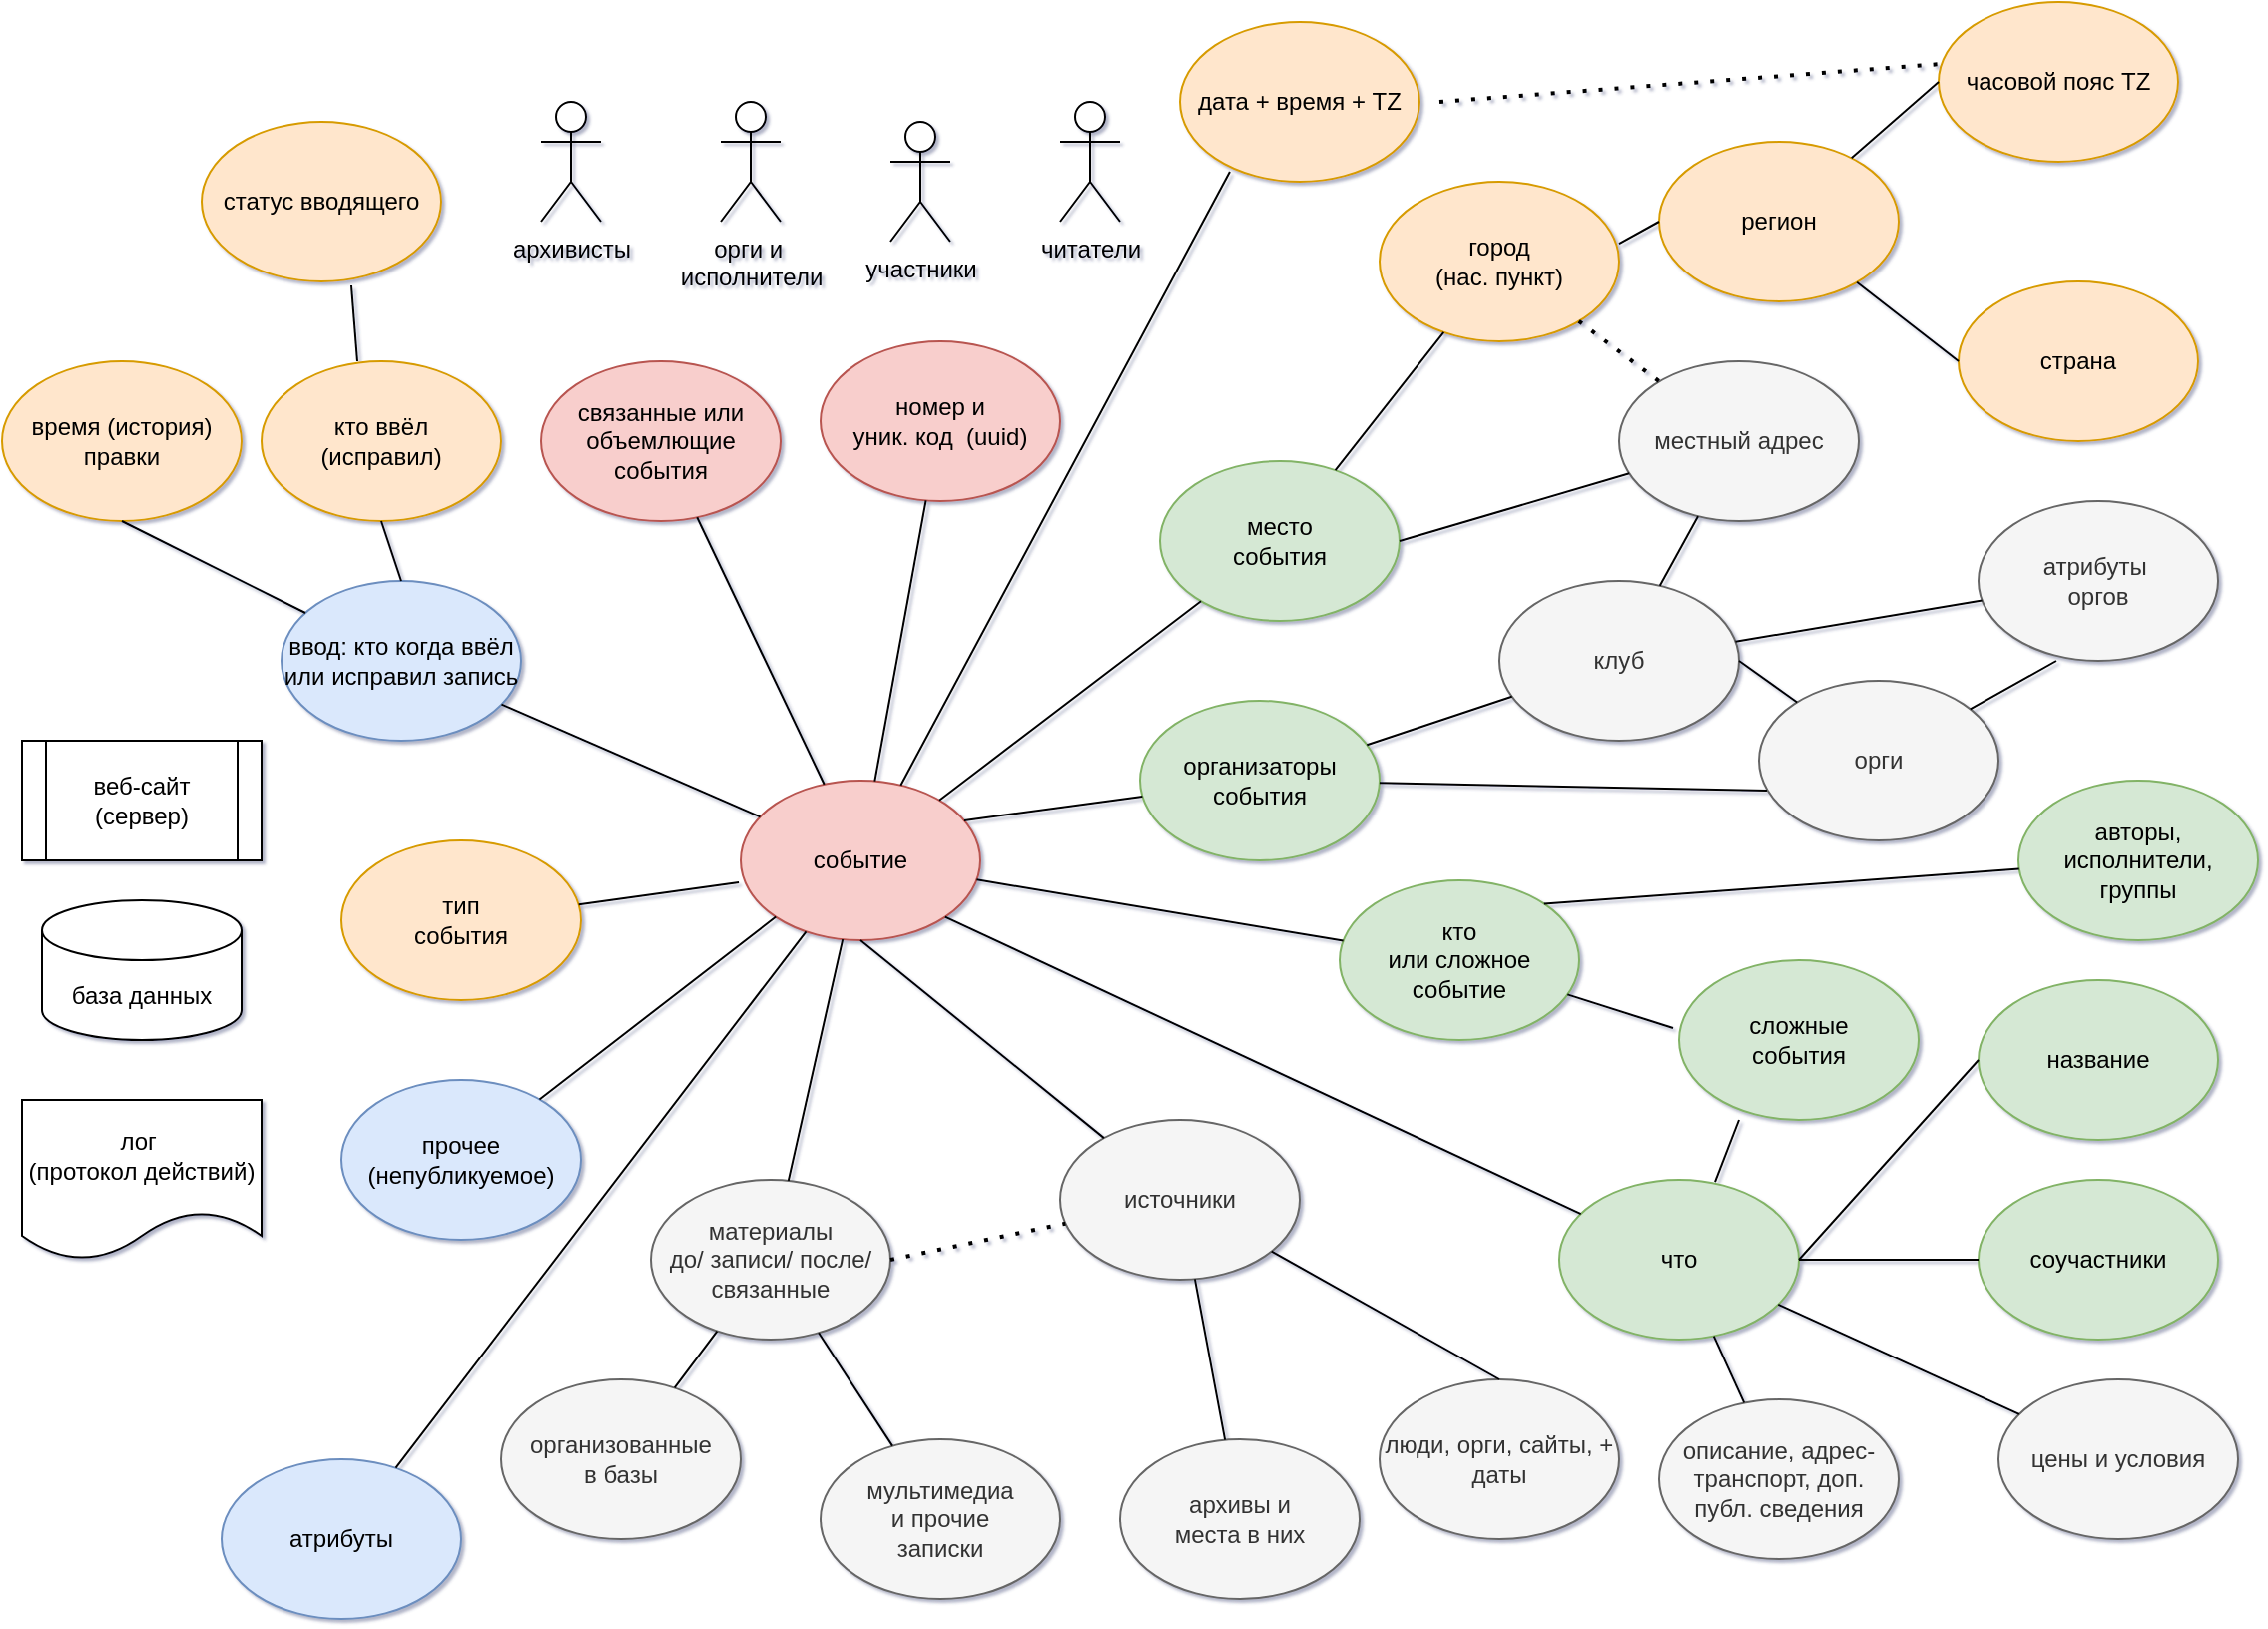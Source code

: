 <mxfile version="13.9.9" type="device"><diagram id="Br7_3WXpULFZTGZwUV7n" name="Страница 1"><mxGraphModel dx="1422" dy="1643" grid="1" gridSize="10" guides="1" tooltips="1" connect="1" arrows="1" fold="1" page="1" pageScale="1" pageWidth="1169" pageHeight="827" math="0" shadow="1"><root><mxCell id="0"/><mxCell id="1" parent="0"/><mxCell id="6_JyplcwerlIhShQHpBv-1" value="событие" style="ellipse;whiteSpace=wrap;html=1;fillColor=#f8cecc;strokeColor=#b85450;" parent="1" vertex="1"><mxGeometry x="390" y="370" width="120" height="80" as="geometry"/></mxCell><mxCell id="6_JyplcwerlIhShQHpBv-2" value="место&lt;br&gt;события" style="ellipse;whiteSpace=wrap;html=1;fillColor=#d5e8d4;strokeColor=#82b366;" parent="1" vertex="1"><mxGeometry x="600" y="210" width="120" height="80" as="geometry"/></mxCell><mxCell id="6_JyplcwerlIhShQHpBv-3" value="дата + время + TZ" style="ellipse;whiteSpace=wrap;html=1;fillColor=#ffe6cc;strokeColor=#d79b00;" parent="1" vertex="1"><mxGeometry x="610" y="-10" width="120" height="80" as="geometry"/></mxCell><mxCell id="6_JyplcwerlIhShQHpBv-4" value="кто &lt;br&gt;или сложное событие" style="ellipse;whiteSpace=wrap;html=1;fillColor=#d5e8d4;strokeColor=#82b366;" parent="1" vertex="1"><mxGeometry x="690" y="420" width="120" height="80" as="geometry"/></mxCell><mxCell id="6_JyplcwerlIhShQHpBv-5" value="что" style="ellipse;whiteSpace=wrap;html=1;fillColor=#d5e8d4;strokeColor=#82b366;" parent="1" vertex="1"><mxGeometry x="800" y="570" width="120" height="80" as="geometry"/></mxCell><mxCell id="6_JyplcwerlIhShQHpBv-6" value="источники" style="ellipse;whiteSpace=wrap;html=1;fillColor=#f5f5f5;strokeColor=#666666;fontColor=#333333;" parent="1" vertex="1"><mxGeometry x="550" y="540" width="120" height="80" as="geometry"/></mxCell><mxCell id="6_JyplcwerlIhShQHpBv-7" value="город&lt;br&gt;(нас. пункт)" style="ellipse;whiteSpace=wrap;html=1;fillColor=#ffe6cc;strokeColor=#d79b00;" parent="1" vertex="1"><mxGeometry x="710" y="70" width="120" height="80" as="geometry"/></mxCell><mxCell id="6_JyplcwerlIhShQHpBv-8" value="регион" style="ellipse;whiteSpace=wrap;html=1;fillColor=#ffe6cc;strokeColor=#d79b00;" parent="1" vertex="1"><mxGeometry x="850" y="50" width="120" height="80" as="geometry"/></mxCell><mxCell id="6_JyplcwerlIhShQHpBv-9" value="страна" style="ellipse;whiteSpace=wrap;html=1;fillColor=#ffe6cc;strokeColor=#d79b00;" parent="1" vertex="1"><mxGeometry x="1000" y="120" width="120" height="80" as="geometry"/></mxCell><mxCell id="6_JyplcwerlIhShQHpBv-10" value="часовой пояс TZ" style="ellipse;whiteSpace=wrap;html=1;fillColor=#ffe6cc;strokeColor=#d79b00;" parent="1" vertex="1"><mxGeometry x="990" y="-20" width="120" height="80" as="geometry"/></mxCell><mxCell id="6_JyplcwerlIhShQHpBv-11" value="" style="endArrow=none;html=1;" parent="1" source="6_JyplcwerlIhShQHpBv-1" target="6_JyplcwerlIhShQHpBv-2" edge="1"><mxGeometry width="50" height="50" relative="1" as="geometry"><mxPoint x="310" y="180" as="sourcePoint"/><mxPoint x="360" y="130" as="targetPoint"/></mxGeometry></mxCell><mxCell id="6_JyplcwerlIhShQHpBv-12" value="" style="endArrow=none;html=1;" parent="1" source="6_JyplcwerlIhShQHpBv-2" target="6_JyplcwerlIhShQHpBv-7" edge="1"><mxGeometry width="50" height="50" relative="1" as="geometry"><mxPoint x="620" y="260" as="sourcePoint"/><mxPoint x="670" y="210" as="targetPoint"/></mxGeometry></mxCell><mxCell id="6_JyplcwerlIhShQHpBv-13" value="" style="endArrow=none;html=1;entryX=0;entryY=0.5;entryDx=0;entryDy=0;exitX=1;exitY=0.388;exitDx=0;exitDy=0;exitPerimeter=0;" parent="1" source="6_JyplcwerlIhShQHpBv-7" target="6_JyplcwerlIhShQHpBv-8" edge="1"><mxGeometry width="50" height="50" relative="1" as="geometry"><mxPoint x="730" y="110" as="sourcePoint"/><mxPoint x="840" y="210" as="targetPoint"/></mxGeometry></mxCell><mxCell id="6_JyplcwerlIhShQHpBv-14" value="" style="endArrow=none;html=1;entryX=0;entryY=0.5;entryDx=0;entryDy=0;" parent="1" source="6_JyplcwerlIhShQHpBv-8" target="6_JyplcwerlIhShQHpBv-9" edge="1"><mxGeometry width="50" height="50" relative="1" as="geometry"><mxPoint x="880" y="240" as="sourcePoint"/><mxPoint x="930" y="190" as="targetPoint"/></mxGeometry></mxCell><mxCell id="6_JyplcwerlIhShQHpBv-15" value="" style="endArrow=none;html=1;entryX=0;entryY=0.5;entryDx=0;entryDy=0;" parent="1" source="6_JyplcwerlIhShQHpBv-8" target="6_JyplcwerlIhShQHpBv-10" edge="1"><mxGeometry width="50" height="50" relative="1" as="geometry"><mxPoint x="880" y="250" as="sourcePoint"/><mxPoint x="930" y="200" as="targetPoint"/></mxGeometry></mxCell><mxCell id="6_JyplcwerlIhShQHpBv-16" value="" style="endArrow=none;html=1;entryX=0.208;entryY=0.938;entryDx=0;entryDy=0;entryPerimeter=0;" parent="1" source="6_JyplcwerlIhShQHpBv-1" target="6_JyplcwerlIhShQHpBv-3" edge="1"><mxGeometry width="50" height="50" relative="1" as="geometry"><mxPoint x="330" y="270" as="sourcePoint"/><mxPoint x="370" y="350" as="targetPoint"/></mxGeometry></mxCell><mxCell id="6_JyplcwerlIhShQHpBv-17" value="" style="endArrow=none;html=1;" parent="1" source="6_JyplcwerlIhShQHpBv-1" target="6_JyplcwerlIhShQHpBv-4" edge="1"><mxGeometry width="50" height="50" relative="1" as="geometry"><mxPoint x="330" y="410" as="sourcePoint"/><mxPoint x="380" y="360" as="targetPoint"/></mxGeometry></mxCell><mxCell id="6_JyplcwerlIhShQHpBv-18" value="" style="endArrow=none;html=1;exitX=1;exitY=1;exitDx=0;exitDy=0;" parent="1" source="6_JyplcwerlIhShQHpBv-1" target="6_JyplcwerlIhShQHpBv-5" edge="1"><mxGeometry width="50" height="50" relative="1" as="geometry"><mxPoint x="480" y="440" as="sourcePoint"/><mxPoint x="350" y="410" as="targetPoint"/></mxGeometry></mxCell><mxCell id="6_JyplcwerlIhShQHpBv-19" value="" style="endArrow=none;html=1;exitX=0.5;exitY=1;exitDx=0;exitDy=0;" parent="1" source="6_JyplcwerlIhShQHpBv-1" target="6_JyplcwerlIhShQHpBv-6" edge="1"><mxGeometry width="50" height="50" relative="1" as="geometry"><mxPoint x="260" y="330" as="sourcePoint"/><mxPoint x="280" y="440" as="targetPoint"/></mxGeometry></mxCell><mxCell id="6_JyplcwerlIhShQHpBv-20" value="прочее (непубликуемое)" style="ellipse;whiteSpace=wrap;html=1;fillColor=#dae8fc;strokeColor=#6c8ebf;" parent="1" vertex="1"><mxGeometry x="190" y="520" width="120" height="80" as="geometry"/></mxCell><mxCell id="6_JyplcwerlIhShQHpBv-21" value="" style="endArrow=none;html=1;entryX=0;entryY=1;entryDx=0;entryDy=0;" parent="1" source="6_JyplcwerlIhShQHpBv-20" target="6_JyplcwerlIhShQHpBv-1" edge="1"><mxGeometry width="50" height="50" relative="1" as="geometry"><mxPoint x="200" y="590" as="sourcePoint"/><mxPoint x="250" y="330" as="targetPoint"/></mxGeometry></mxCell><mxCell id="6_JyplcwerlIhShQHpBv-22" value="атрибуты" style="ellipse;whiteSpace=wrap;html=1;fillColor=#dae8fc;strokeColor=#6c8ebf;" parent="1" vertex="1"><mxGeometry x="130" y="710" width="120" height="80" as="geometry"/></mxCell><mxCell id="6_JyplcwerlIhShQHpBv-23" value="" style="endArrow=none;html=1;" parent="1" source="6_JyplcwerlIhShQHpBv-22" target="6_JyplcwerlIhShQHpBv-1" edge="1"><mxGeometry width="50" height="50" relative="1" as="geometry"><mxPoint x="280" y="570" as="sourcePoint"/><mxPoint x="420" y="460" as="targetPoint"/></mxGeometry></mxCell><mxCell id="6_JyplcwerlIhShQHpBv-24" value="название" style="ellipse;whiteSpace=wrap;html=1;fillColor=#d5e8d4;strokeColor=#82b366;" parent="1" vertex="1"><mxGeometry x="1010" y="470" width="120" height="80" as="geometry"/></mxCell><mxCell id="6_JyplcwerlIhShQHpBv-25" value="" style="endArrow=none;html=1;entryX=0;entryY=0.5;entryDx=0;entryDy=0;exitX=1;exitY=0.5;exitDx=0;exitDy=0;" parent="1" source="6_JyplcwerlIhShQHpBv-5" target="6_JyplcwerlIhShQHpBv-24" edge="1"><mxGeometry width="50" height="50" relative="1" as="geometry"><mxPoint x="540" y="550" as="sourcePoint"/><mxPoint x="650" y="560" as="targetPoint"/></mxGeometry></mxCell><mxCell id="6_JyplcwerlIhShQHpBv-26" value="тип&lt;br&gt;события" style="ellipse;whiteSpace=wrap;html=1;fillColor=#ffe6cc;strokeColor=#d79b00;" parent="1" vertex="1"><mxGeometry x="190" y="400" width="120" height="80" as="geometry"/></mxCell><mxCell id="6_JyplcwerlIhShQHpBv-27" value="" style="endArrow=none;html=1;exitX=-0.008;exitY=0.638;exitDx=0;exitDy=0;exitPerimeter=0;" parent="1" source="6_JyplcwerlIhShQHpBv-1" target="6_JyplcwerlIhShQHpBv-26" edge="1"><mxGeometry width="50" height="50" relative="1" as="geometry"><mxPoint x="310" y="220" as="sourcePoint"/><mxPoint x="360" y="170" as="targetPoint"/></mxGeometry></mxCell><mxCell id="6_JyplcwerlIhShQHpBv-28" value="связанные или объемлющие события" style="ellipse;whiteSpace=wrap;html=1;fillColor=#f8cecc;strokeColor=#b85450;" parent="1" vertex="1"><mxGeometry x="290" y="160" width="120" height="80" as="geometry"/></mxCell><mxCell id="6_JyplcwerlIhShQHpBv-29" value="" style="endArrow=none;html=1;" parent="1" source="6_JyplcwerlIhShQHpBv-28" target="6_JyplcwerlIhShQHpBv-1" edge="1"><mxGeometry width="50" height="50" relative="1" as="geometry"><mxPoint x="100" y="410" as="sourcePoint"/><mxPoint x="150" y="360" as="targetPoint"/></mxGeometry></mxCell><mxCell id="6_JyplcwerlIhShQHpBv-30" value="соучастники" style="ellipse;whiteSpace=wrap;html=1;fillColor=#d5e8d4;strokeColor=#82b366;" parent="1" vertex="1"><mxGeometry x="1010" y="570" width="120" height="80" as="geometry"/></mxCell><mxCell id="6_JyplcwerlIhShQHpBv-31" value="" style="endArrow=none;html=1;entryX=0;entryY=0.5;entryDx=0;entryDy=0;" parent="1" source="6_JyplcwerlIhShQHpBv-5" target="6_JyplcwerlIhShQHpBv-30" edge="1"><mxGeometry width="50" height="50" relative="1" as="geometry"><mxPoint x="540" y="570" as="sourcePoint"/><mxPoint x="710" y="600" as="targetPoint"/></mxGeometry></mxCell><mxCell id="6_JyplcwerlIhShQHpBv-32" value="цены и условия" style="ellipse;whiteSpace=wrap;html=1;fillColor=#f5f5f5;strokeColor=#666666;fontColor=#333333;" parent="1" vertex="1"><mxGeometry x="1020" y="670" width="120" height="80" as="geometry"/></mxCell><mxCell id="6_JyplcwerlIhShQHpBv-33" value="местный адрес" style="ellipse;whiteSpace=wrap;html=1;fillColor=#f5f5f5;strokeColor=#666666;fontColor=#333333;" parent="1" vertex="1"><mxGeometry x="830" y="160" width="120" height="80" as="geometry"/></mxCell><mxCell id="6_JyplcwerlIhShQHpBv-34" value="" style="endArrow=none;html=1;exitX=1;exitY=0.5;exitDx=0;exitDy=0;" parent="1" source="6_JyplcwerlIhShQHpBv-2" target="6_JyplcwerlIhShQHpBv-33" edge="1"><mxGeometry width="50" height="50" relative="1" as="geometry"><mxPoint x="620" y="390" as="sourcePoint"/><mxPoint x="670" y="340" as="targetPoint"/></mxGeometry></mxCell><mxCell id="6_JyplcwerlIhShQHpBv-35" value="" style="endArrow=none;html=1;" parent="1" source="6_JyplcwerlIhShQHpBv-5" target="6_JyplcwerlIhShQHpBv-32" edge="1"><mxGeometry width="50" height="50" relative="1" as="geometry"><mxPoint x="710" y="690" as="sourcePoint"/><mxPoint x="760" y="640" as="targetPoint"/></mxGeometry></mxCell><mxCell id="6_JyplcwerlIhShQHpBv-36" value="люди, орги, сайты, + даты" style="ellipse;whiteSpace=wrap;html=1;fillColor=#f5f5f5;strokeColor=#666666;fontColor=#333333;" parent="1" vertex="1"><mxGeometry x="710" y="670" width="120" height="80" as="geometry"/></mxCell><mxCell id="6_JyplcwerlIhShQHpBv-37" value="" style="endArrow=none;html=1;entryX=0.5;entryY=0;entryDx=0;entryDy=0;" parent="1" source="6_JyplcwerlIhShQHpBv-6" target="6_JyplcwerlIhShQHpBv-36" edge="1"><mxGeometry width="50" height="50" relative="1" as="geometry"><mxPoint x="540" y="770" as="sourcePoint"/><mxPoint x="590" y="720" as="targetPoint"/></mxGeometry></mxCell><mxCell id="6_JyplcwerlIhShQHpBv-39" value="описание, адрес-транспорт, доп. публ. сведения" style="ellipse;whiteSpace=wrap;html=1;fillColor=#f5f5f5;strokeColor=#666666;fontColor=#333333;" parent="1" vertex="1"><mxGeometry x="850" y="680" width="120" height="80" as="geometry"/></mxCell><mxCell id="6_JyplcwerlIhShQHpBv-41" value="" style="endArrow=none;html=1;" parent="1" source="6_JyplcwerlIhShQHpBv-5" target="6_JyplcwerlIhShQHpBv-39" edge="1"><mxGeometry width="50" height="50" relative="1" as="geometry"><mxPoint x="600" y="670" as="sourcePoint"/><mxPoint x="650" y="620" as="targetPoint"/></mxGeometry></mxCell><mxCell id="6_JyplcwerlIhShQHpBv-43" value="ввод: кто когда ввёл или исправил запись" style="ellipse;whiteSpace=wrap;html=1;fillColor=#dae8fc;strokeColor=#6c8ebf;" parent="1" vertex="1"><mxGeometry x="160" y="270" width="120" height="80" as="geometry"/></mxCell><mxCell id="6_JyplcwerlIhShQHpBv-44" value="" style="endArrow=none;html=1;" parent="1" source="6_JyplcwerlIhShQHpBv-1" target="6_JyplcwerlIhShQHpBv-43" edge="1"><mxGeometry width="50" height="50" relative="1" as="geometry"><mxPoint x="120" y="250" as="sourcePoint"/><mxPoint x="170" y="200" as="targetPoint"/></mxGeometry></mxCell><mxCell id="6_JyplcwerlIhShQHpBv-45" value="кто ввёл &lt;br&gt;(исправил)" style="ellipse;whiteSpace=wrap;html=1;fillColor=#ffe6cc;strokeColor=#d79b00;" parent="1" vertex="1"><mxGeometry x="150" y="160" width="120" height="80" as="geometry"/></mxCell><mxCell id="6_JyplcwerlIhShQHpBv-46" value="статус вводящего" style="ellipse;whiteSpace=wrap;html=1;fillColor=#ffe6cc;strokeColor=#d79b00;" parent="1" vertex="1"><mxGeometry x="120" y="40" width="120" height="80" as="geometry"/></mxCell><mxCell id="6_JyplcwerlIhShQHpBv-47" value="время (история) правки" style="ellipse;whiteSpace=wrap;html=1;fillColor=#ffe6cc;strokeColor=#d79b00;" parent="1" vertex="1"><mxGeometry x="20" y="160" width="120" height="80" as="geometry"/></mxCell><mxCell id="6_JyplcwerlIhShQHpBv-48" value="" style="endArrow=none;html=1;entryX=0.5;entryY=1;entryDx=0;entryDy=0;exitX=0.5;exitY=0;exitDx=0;exitDy=0;" parent="1" source="6_JyplcwerlIhShQHpBv-43" target="6_JyplcwerlIhShQHpBv-45" edge="1"><mxGeometry width="50" height="50" relative="1" as="geometry"><mxPoint x="70" y="350" as="sourcePoint"/><mxPoint x="200" y="250" as="targetPoint"/></mxGeometry></mxCell><mxCell id="6_JyplcwerlIhShQHpBv-49" value="" style="endArrow=none;html=1;exitX=0.5;exitY=1;exitDx=0;exitDy=0;" parent="1" source="6_JyplcwerlIhShQHpBv-47" target="6_JyplcwerlIhShQHpBv-43" edge="1"><mxGeometry width="50" height="50" relative="1" as="geometry"><mxPoint x="60" y="340" as="sourcePoint"/><mxPoint x="110" y="290" as="targetPoint"/></mxGeometry></mxCell><mxCell id="6_JyplcwerlIhShQHpBv-50" value="" style="endArrow=none;html=1;exitX=0.4;exitY=0;exitDx=0;exitDy=0;exitPerimeter=0;entryX=0.625;entryY=1.025;entryDx=0;entryDy=0;entryPerimeter=0;" parent="1" source="6_JyplcwerlIhShQHpBv-45" target="6_JyplcwerlIhShQHpBv-46" edge="1"><mxGeometry width="50" height="50" relative="1" as="geometry"><mxPoint x="50" y="130" as="sourcePoint"/><mxPoint x="100" y="80" as="targetPoint"/></mxGeometry></mxCell><mxCell id="6_JyplcwerlIhShQHpBv-51" value="лог&amp;nbsp;&lt;br&gt;(протокол действий)" style="shape=document;whiteSpace=wrap;html=1;boundedLbl=1;" parent="1" vertex="1"><mxGeometry x="30" y="530" width="120" height="80" as="geometry"/></mxCell><mxCell id="6_JyplcwerlIhShQHpBv-52" value="веб-сайт (сервер)" style="shape=process;whiteSpace=wrap;html=1;backgroundOutline=1;" parent="1" vertex="1"><mxGeometry x="30" y="350" width="120" height="60" as="geometry"/></mxCell><mxCell id="6_JyplcwerlIhShQHpBv-53" value="база данных" style="shape=cylinder3;whiteSpace=wrap;html=1;boundedLbl=1;backgroundOutline=1;size=15;" parent="1" vertex="1"><mxGeometry x="40" y="430" width="100" height="70" as="geometry"/></mxCell><mxCell id="wCQ1xwa3D2N54tmthwY0-1" value="номер и &lt;br&gt;уник. код&amp;nbsp; (uuid)" style="ellipse;whiteSpace=wrap;html=1;fillColor=#f8cecc;strokeColor=#b85450;" parent="1" vertex="1"><mxGeometry x="430" y="150" width="120" height="80" as="geometry"/></mxCell><mxCell id="wCQ1xwa3D2N54tmthwY0-2" value="" style="endArrow=none;html=1;" parent="1" source="6_JyplcwerlIhShQHpBv-1" target="wCQ1xwa3D2N54tmthwY0-1" edge="1"><mxGeometry width="50" height="50" relative="1" as="geometry"><mxPoint x="710" y="400" as="sourcePoint"/><mxPoint x="760" y="350" as="targetPoint"/></mxGeometry></mxCell><mxCell id="wCQ1xwa3D2N54tmthwY0-3" value="архивы и &lt;br&gt;места в них" style="ellipse;whiteSpace=wrap;html=1;fillColor=#f5f5f5;strokeColor=#666666;fontColor=#333333;" parent="1" vertex="1"><mxGeometry x="580" y="700" width="120" height="80" as="geometry"/></mxCell><mxCell id="wCQ1xwa3D2N54tmthwY0-4" value="" style="endArrow=none;html=1;" parent="1" source="wCQ1xwa3D2N54tmthwY0-3" target="6_JyplcwerlIhShQHpBv-6" edge="1"><mxGeometry width="50" height="50" relative="1" as="geometry"><mxPoint x="570" y="700" as="sourcePoint"/><mxPoint x="620" y="650" as="targetPoint"/></mxGeometry></mxCell><mxCell id="wCQ1xwa3D2N54tmthwY0-5" value="материалы&lt;br&gt;до/ записи/ после/ связанные" style="ellipse;whiteSpace=wrap;html=1;fillColor=#f5f5f5;strokeColor=#666666;fontColor=#333333;" parent="1" vertex="1"><mxGeometry x="345" y="570" width="120" height="80" as="geometry"/></mxCell><mxCell id="wCQ1xwa3D2N54tmthwY0-6" value="" style="endArrow=none;html=1;" parent="1" source="6_JyplcwerlIhShQHpBv-1" target="wCQ1xwa3D2N54tmthwY0-5" edge="1"><mxGeometry width="50" height="50" relative="1" as="geometry"><mxPoint x="410" y="330" as="sourcePoint"/><mxPoint x="460" y="280" as="targetPoint"/></mxGeometry></mxCell><mxCell id="wCQ1xwa3D2N54tmthwY0-7" value="организованные&lt;br&gt;в базы" style="ellipse;whiteSpace=wrap;html=1;fillColor=#f5f5f5;strokeColor=#666666;fontColor=#333333;" parent="1" vertex="1"><mxGeometry x="270" y="670" width="120" height="80" as="geometry"/></mxCell><mxCell id="wCQ1xwa3D2N54tmthwY0-8" value="мультимедиа&lt;br&gt;и прочие&lt;br&gt;записки" style="ellipse;whiteSpace=wrap;html=1;fillColor=#f5f5f5;strokeColor=#666666;fontColor=#333333;" parent="1" vertex="1"><mxGeometry x="430" y="700" width="120" height="80" as="geometry"/></mxCell><mxCell id="wCQ1xwa3D2N54tmthwY0-9" value="" style="endArrow=none;html=1;" parent="1" source="wCQ1xwa3D2N54tmthwY0-5" target="wCQ1xwa3D2N54tmthwY0-7" edge="1"><mxGeometry width="50" height="50" relative="1" as="geometry"><mxPoint x="350" y="170" as="sourcePoint"/><mxPoint x="400" y="120" as="targetPoint"/></mxGeometry></mxCell><mxCell id="wCQ1xwa3D2N54tmthwY0-10" value="" style="endArrow=none;html=1;" parent="1" source="wCQ1xwa3D2N54tmthwY0-5" target="wCQ1xwa3D2N54tmthwY0-8" edge="1"><mxGeometry width="50" height="50" relative="1" as="geometry"><mxPoint x="330" y="170" as="sourcePoint"/><mxPoint x="380" y="120" as="targetPoint"/></mxGeometry></mxCell><mxCell id="wCQ1xwa3D2N54tmthwY0-13" value="авторы, исполнители, &lt;br&gt;группы" style="ellipse;whiteSpace=wrap;html=1;fillColor=#d5e8d4;strokeColor=#82b366;" parent="1" vertex="1"><mxGeometry x="1030" y="370" width="120" height="80" as="geometry"/></mxCell><mxCell id="wCQ1xwa3D2N54tmthwY0-14" value="сложные &lt;br&gt;события" style="ellipse;whiteSpace=wrap;html=1;fillColor=#d5e8d4;strokeColor=#82b366;" parent="1" vertex="1"><mxGeometry x="860" y="460" width="120" height="80" as="geometry"/></mxCell><mxCell id="wCQ1xwa3D2N54tmthwY0-15" value="" style="endArrow=none;html=1;exitX=1;exitY=0;exitDx=0;exitDy=0;" parent="1" source="6_JyplcwerlIhShQHpBv-4" target="wCQ1xwa3D2N54tmthwY0-13" edge="1"><mxGeometry width="50" height="50" relative="1" as="geometry"><mxPoint x="820" y="360" as="sourcePoint"/><mxPoint x="870" y="310" as="targetPoint"/></mxGeometry></mxCell><mxCell id="wCQ1xwa3D2N54tmthwY0-16" value="" style="endArrow=none;html=1;entryX=-0.025;entryY=0.425;entryDx=0;entryDy=0;entryPerimeter=0;" parent="1" source="6_JyplcwerlIhShQHpBv-4" target="wCQ1xwa3D2N54tmthwY0-14" edge="1"><mxGeometry width="50" height="50" relative="1" as="geometry"><mxPoint x="800" y="490" as="sourcePoint"/><mxPoint x="850" y="440" as="targetPoint"/></mxGeometry></mxCell><mxCell id="wCQ1xwa3D2N54tmthwY0-17" value="" style="endArrow=none;html=1;entryX=0.25;entryY=1;entryDx=0;entryDy=0;entryPerimeter=0;exitX=0.65;exitY=0.013;exitDx=0;exitDy=0;exitPerimeter=0;" parent="1" source="6_JyplcwerlIhShQHpBv-5" target="wCQ1xwa3D2N54tmthwY0-14" edge="1"><mxGeometry width="50" height="50" relative="1" as="geometry"><mxPoint x="800" y="500" as="sourcePoint"/><mxPoint x="850" y="450" as="targetPoint"/></mxGeometry></mxCell><mxCell id="wCQ1xwa3D2N54tmthwY0-18" value="архивисты" style="shape=umlActor;verticalLabelPosition=bottom;verticalAlign=top;html=1;outlineConnect=0;" parent="1" vertex="1"><mxGeometry x="290" y="30" width="30" height="60" as="geometry"/></mxCell><mxCell id="wCQ1xwa3D2N54tmthwY0-19" value="читатели" style="shape=umlActor;verticalLabelPosition=bottom;verticalAlign=top;html=1;outlineConnect=0;" parent="1" vertex="1"><mxGeometry x="550" y="30" width="30" height="60" as="geometry"/></mxCell><mxCell id="wCQ1xwa3D2N54tmthwY0-20" value="орги и&amp;nbsp;&lt;br&gt;исполнители" style="shape=umlActor;verticalLabelPosition=bottom;verticalAlign=top;html=1;outlineConnect=0;" parent="1" vertex="1"><mxGeometry x="380" y="30" width="30" height="60" as="geometry"/></mxCell><mxCell id="wCQ1xwa3D2N54tmthwY0-21" value="участники" style="shape=umlActor;verticalLabelPosition=bottom;verticalAlign=top;html=1;outlineConnect=0;" parent="1" vertex="1"><mxGeometry x="465" y="40" width="30" height="60" as="geometry"/></mxCell><mxCell id="OE7Qs8RMAN9BDKNL3vWM-1" value="организаторы&lt;br&gt;события" style="ellipse;whiteSpace=wrap;html=1;fillColor=#d5e8d4;strokeColor=#82b366;" vertex="1" parent="1"><mxGeometry x="590" y="330" width="120" height="80" as="geometry"/></mxCell><mxCell id="OE7Qs8RMAN9BDKNL3vWM-2" value="" style="endArrow=none;html=1;exitX=0.933;exitY=0.25;exitDx=0;exitDy=0;exitPerimeter=0;" edge="1" parent="1" source="6_JyplcwerlIhShQHpBv-1" target="OE7Qs8RMAN9BDKNL3vWM-1"><mxGeometry width="50" height="50" relative="1" as="geometry"><mxPoint x="520" y="400" as="sourcePoint"/><mxPoint x="610" y="370" as="targetPoint"/></mxGeometry></mxCell><mxCell id="OE7Qs8RMAN9BDKNL3vWM-4" value="клуб" style="ellipse;whiteSpace=wrap;html=1;fillColor=#f5f5f5;strokeColor=#666666;fontColor=#333333;" vertex="1" parent="1"><mxGeometry x="770" y="270" width="120" height="80" as="geometry"/></mxCell><mxCell id="OE7Qs8RMAN9BDKNL3vWM-7" value="орги" style="ellipse;whiteSpace=wrap;html=1;fillColor=#f5f5f5;strokeColor=#666666;fontColor=#333333;" vertex="1" parent="1"><mxGeometry x="900" y="320" width="120" height="80" as="geometry"/></mxCell><mxCell id="OE7Qs8RMAN9BDKNL3vWM-8" value="атрибуты&amp;nbsp;&lt;br&gt;оргов" style="ellipse;whiteSpace=wrap;html=1;fillColor=#f5f5f5;strokeColor=#666666;fontColor=#333333;" vertex="1" parent="1"><mxGeometry x="1010" y="230" width="120" height="80" as="geometry"/></mxCell><mxCell id="OE7Qs8RMAN9BDKNL3vWM-9" value="" style="endArrow=none;html=1;" edge="1" parent="1" source="OE7Qs8RMAN9BDKNL3vWM-1" target="OE7Qs8RMAN9BDKNL3vWM-4"><mxGeometry width="50" height="50" relative="1" as="geometry"><mxPoint x="730" y="390" as="sourcePoint"/><mxPoint x="780" y="340" as="targetPoint"/></mxGeometry></mxCell><mxCell id="OE7Qs8RMAN9BDKNL3vWM-10" value="" style="endArrow=none;html=1;entryX=0.033;entryY=0.688;entryDx=0;entryDy=0;entryPerimeter=0;" edge="1" parent="1" source="OE7Qs8RMAN9BDKNL3vWM-1" target="OE7Qs8RMAN9BDKNL3vWM-7"><mxGeometry width="50" height="50" relative="1" as="geometry"><mxPoint x="790" y="410" as="sourcePoint"/><mxPoint x="840" y="360" as="targetPoint"/></mxGeometry></mxCell><mxCell id="OE7Qs8RMAN9BDKNL3vWM-11" value="" style="endArrow=none;html=1;" edge="1" parent="1" source="OE7Qs8RMAN9BDKNL3vWM-4" target="OE7Qs8RMAN9BDKNL3vWM-8"><mxGeometry width="50" height="50" relative="1" as="geometry"><mxPoint x="930" y="300" as="sourcePoint"/><mxPoint x="980" y="250" as="targetPoint"/></mxGeometry></mxCell><mxCell id="OE7Qs8RMAN9BDKNL3vWM-12" value="" style="endArrow=none;html=1;entryX=1;entryY=0.5;entryDx=0;entryDy=0;" edge="1" parent="1" source="OE7Qs8RMAN9BDKNL3vWM-7" target="OE7Qs8RMAN9BDKNL3vWM-4"><mxGeometry width="50" height="50" relative="1" as="geometry"><mxPoint x="960" y="250" as="sourcePoint"/><mxPoint x="1010" y="200" as="targetPoint"/></mxGeometry></mxCell><mxCell id="OE7Qs8RMAN9BDKNL3vWM-13" value="" style="endArrow=none;html=1;entryX=0.325;entryY=1;entryDx=0;entryDy=0;entryPerimeter=0;" edge="1" parent="1" source="OE7Qs8RMAN9BDKNL3vWM-7" target="OE7Qs8RMAN9BDKNL3vWM-8"><mxGeometry width="50" height="50" relative="1" as="geometry"><mxPoint x="1050" y="350" as="sourcePoint"/><mxPoint x="1160" y="310" as="targetPoint"/></mxGeometry></mxCell><mxCell id="OE7Qs8RMAN9BDKNL3vWM-14" value="" style="endArrow=none;html=1;" edge="1" parent="1" source="OE7Qs8RMAN9BDKNL3vWM-4" target="6_JyplcwerlIhShQHpBv-33"><mxGeometry width="50" height="50" relative="1" as="geometry"><mxPoint x="950" y="260" as="sourcePoint"/><mxPoint x="1000" y="210" as="targetPoint"/></mxGeometry></mxCell><mxCell id="OE7Qs8RMAN9BDKNL3vWM-16" value="" style="endArrow=none;dashed=1;html=1;dashPattern=1 3;strokeWidth=2;" edge="1" parent="1" source="6_JyplcwerlIhShQHpBv-7" target="6_JyplcwerlIhShQHpBv-33"><mxGeometry width="50" height="50" relative="1" as="geometry"><mxPoint x="740" y="220" as="sourcePoint"/><mxPoint x="790" y="170" as="targetPoint"/></mxGeometry></mxCell><mxCell id="OE7Qs8RMAN9BDKNL3vWM-17" value="" style="endArrow=none;dashed=1;html=1;dashPattern=1 3;strokeWidth=2;entryX=0.008;entryY=0.388;entryDx=0;entryDy=0;entryPerimeter=0;" edge="1" parent="1" target="6_JyplcwerlIhShQHpBv-10"><mxGeometry width="50" height="50" relative="1" as="geometry"><mxPoint x="740" y="30" as="sourcePoint"/><mxPoint x="850" as="targetPoint"/></mxGeometry></mxCell><mxCell id="OE7Qs8RMAN9BDKNL3vWM-18" value="" style="endArrow=none;dashed=1;html=1;dashPattern=1 3;strokeWidth=2;exitX=1;exitY=0.5;exitDx=0;exitDy=0;" edge="1" parent="1" source="wCQ1xwa3D2N54tmthwY0-5" target="6_JyplcwerlIhShQHpBv-6"><mxGeometry width="50" height="50" relative="1" as="geometry"><mxPoint x="470" y="630" as="sourcePoint"/><mxPoint x="540" y="580" as="targetPoint"/></mxGeometry></mxCell></root></mxGraphModel></diagram></mxfile>